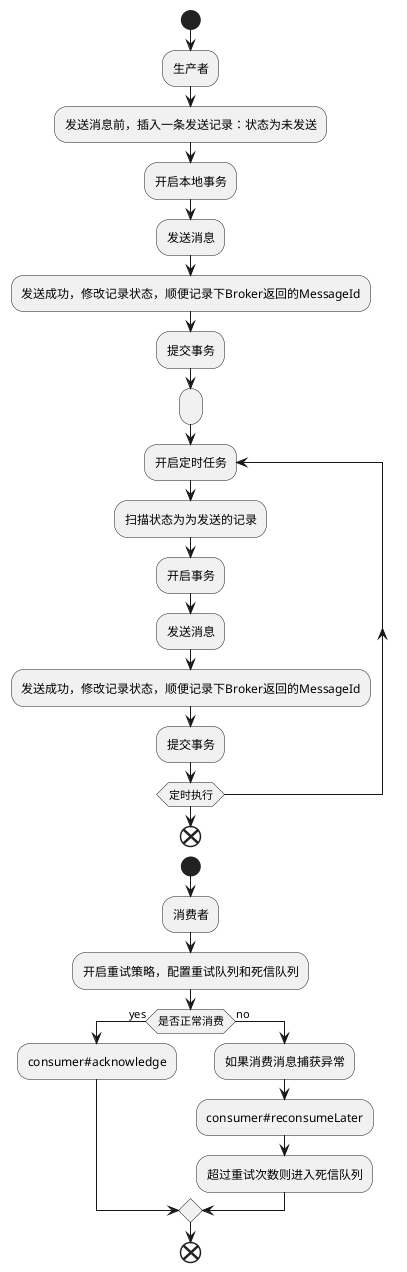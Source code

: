 @startuml
'https://plantuml.com/sequence-diagram

start
:生产者;
:发送消息前，插入一条发送记录：状态为未发送;
:开启本地事务;
:发送消息;
:发送成功，修改记录状态，顺便记录下Broker返回的MessageId;
:提交事务;
:;
repeat :开启定时任务
:扫描状态为为发送的记录;
:开启事务;
:发送消息;
:发送成功，修改记录状态，顺便记录下Broker返回的MessageId;
:提交事务;
repeat while(定时执行)
end


start
:消费者;
:开启重试策略，配置重试队列和死信队列;
if (是否正常消费) then (yes)
:consumer#acknowledge;
else (no)
:如果消费消息捕获异常;
:consumer#reconsumeLater;
:超过重试次数则进入死信队列;
endif
end
@enduml